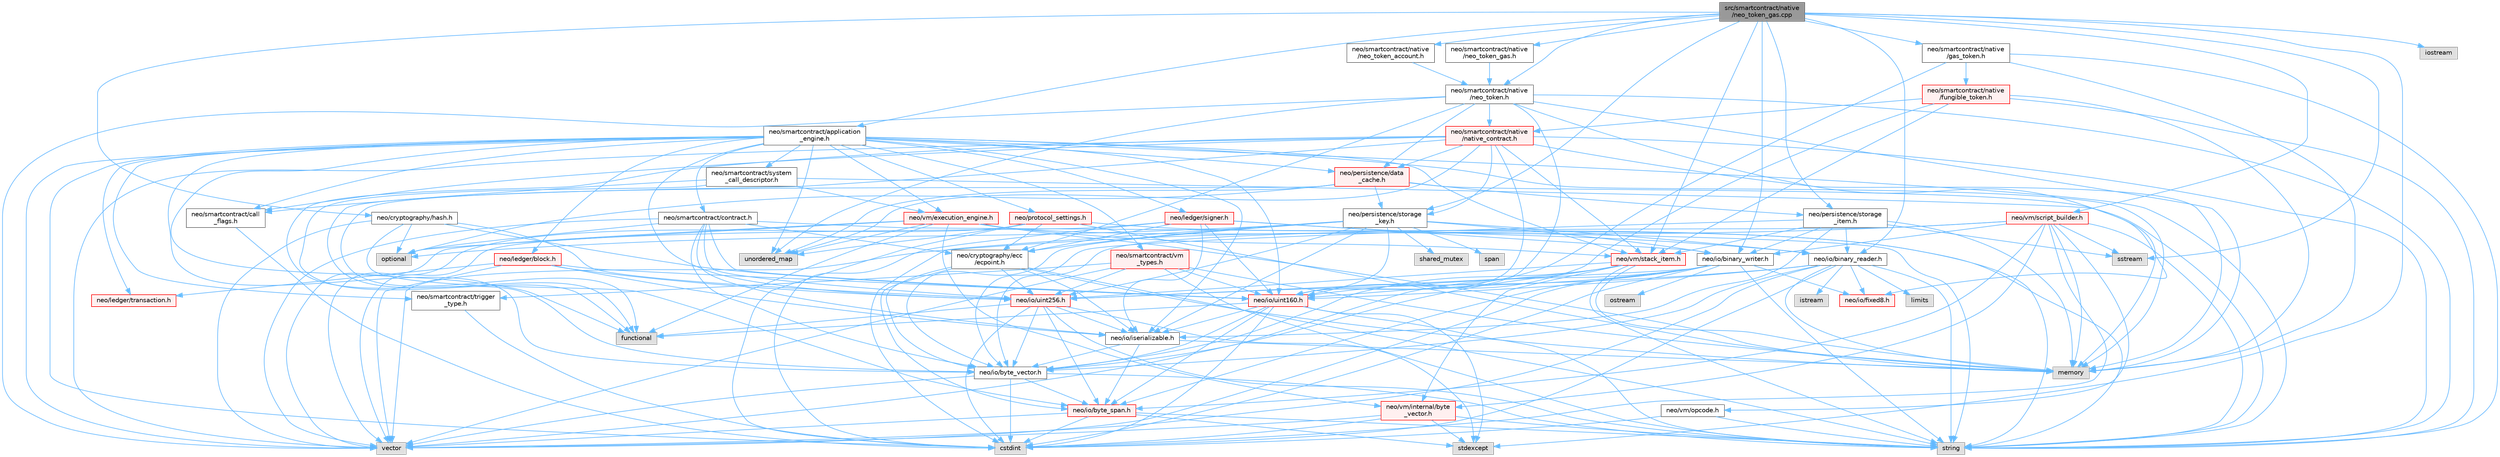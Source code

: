 digraph "src/smartcontract/native/neo_token_gas.cpp"
{
 // LATEX_PDF_SIZE
  bgcolor="transparent";
  edge [fontname=Helvetica,fontsize=10,labelfontname=Helvetica,labelfontsize=10];
  node [fontname=Helvetica,fontsize=10,shape=box,height=0.2,width=0.4];
  Node1 [id="Node000001",label="src/smartcontract/native\l/neo_token_gas.cpp",height=0.2,width=0.4,color="gray40", fillcolor="grey60", style="filled", fontcolor="black",tooltip=" "];
  Node1 -> Node2 [id="edge1_Node000001_Node000002",color="steelblue1",style="solid",tooltip=" "];
  Node2 [id="Node000002",label="neo/cryptography/hash.h",height=0.2,width=0.4,color="grey40", fillcolor="white", style="filled",URL="$hash_8h.html",tooltip=" "];
  Node2 -> Node3 [id="edge2_Node000002_Node000003",color="steelblue1",style="solid",tooltip=" "];
  Node3 [id="Node000003",label="neo/io/byte_span.h",height=0.2,width=0.4,color="red", fillcolor="#FFF0F0", style="filled",URL="$io_2byte__span_8h.html",tooltip=" "];
  Node3 -> Node4 [id="edge3_Node000003_Node000004",color="steelblue1",style="solid",tooltip=" "];
  Node4 [id="Node000004",label="cstdint",height=0.2,width=0.4,color="grey60", fillcolor="#E0E0E0", style="filled",tooltip=" "];
  Node3 -> Node6 [id="edge4_Node000003_Node000006",color="steelblue1",style="solid",tooltip=" "];
  Node6 [id="Node000006",label="stdexcept",height=0.2,width=0.4,color="grey60", fillcolor="#E0E0E0", style="filled",tooltip=" "];
  Node3 -> Node7 [id="edge5_Node000003_Node000007",color="steelblue1",style="solid",tooltip=" "];
  Node7 [id="Node000007",label="string",height=0.2,width=0.4,color="grey60", fillcolor="#E0E0E0", style="filled",tooltip=" "];
  Node3 -> Node8 [id="edge6_Node000003_Node000008",color="steelblue1",style="solid",tooltip=" "];
  Node8 [id="Node000008",label="vector",height=0.2,width=0.4,color="grey60", fillcolor="#E0E0E0", style="filled",tooltip=" "];
  Node2 -> Node9 [id="edge7_Node000002_Node000009",color="steelblue1",style="solid",tooltip=" "];
  Node9 [id="Node000009",label="neo/io/uint160.h",height=0.2,width=0.4,color="red", fillcolor="#FFF0F0", style="filled",URL="$uint160_8h.html",tooltip=" "];
  Node9 -> Node3 [id="edge8_Node000009_Node000003",color="steelblue1",style="solid",tooltip=" "];
  Node9 -> Node10 [id="edge9_Node000009_Node000010",color="steelblue1",style="solid",tooltip=" "];
  Node10 [id="Node000010",label="neo/io/byte_vector.h",height=0.2,width=0.4,color="grey40", fillcolor="white", style="filled",URL="$io_2byte__vector_8h.html",tooltip=" "];
  Node10 -> Node3 [id="edge10_Node000010_Node000003",color="steelblue1",style="solid",tooltip=" "];
  Node10 -> Node4 [id="edge11_Node000010_Node000004",color="steelblue1",style="solid",tooltip=" "];
  Node10 -> Node7 [id="edge12_Node000010_Node000007",color="steelblue1",style="solid",tooltip=" "];
  Node10 -> Node8 [id="edge13_Node000010_Node000008",color="steelblue1",style="solid",tooltip=" "];
  Node9 -> Node11 [id="edge14_Node000009_Node000011",color="steelblue1",style="solid",tooltip=" "];
  Node11 [id="Node000011",label="neo/io/iserializable.h",height=0.2,width=0.4,color="grey40", fillcolor="white", style="filled",URL="$iserializable_8h.html",tooltip=" "];
  Node11 -> Node3 [id="edge15_Node000011_Node000003",color="steelblue1",style="solid",tooltip=" "];
  Node11 -> Node10 [id="edge16_Node000011_Node000010",color="steelblue1",style="solid",tooltip=" "];
  Node11 -> Node12 [id="edge17_Node000011_Node000012",color="steelblue1",style="solid",tooltip=" "];
  Node12 [id="Node000012",label="memory",height=0.2,width=0.4,color="grey60", fillcolor="#E0E0E0", style="filled",tooltip=" "];
  Node9 -> Node4 [id="edge18_Node000009_Node000004",color="steelblue1",style="solid",tooltip=" "];
  Node9 -> Node14 [id="edge19_Node000009_Node000014",color="steelblue1",style="solid",tooltip=" "];
  Node14 [id="Node000014",label="functional",height=0.2,width=0.4,color="grey60", fillcolor="#E0E0E0", style="filled",tooltip=" "];
  Node9 -> Node6 [id="edge20_Node000009_Node000006",color="steelblue1",style="solid",tooltip=" "];
  Node9 -> Node7 [id="edge21_Node000009_Node000007",color="steelblue1",style="solid",tooltip=" "];
  Node2 -> Node15 [id="edge22_Node000002_Node000015",color="steelblue1",style="solid",tooltip=" "];
  Node15 [id="Node000015",label="neo/io/uint256.h",height=0.2,width=0.4,color="red", fillcolor="#FFF0F0", style="filled",URL="$uint256_8h.html",tooltip=" "];
  Node15 -> Node3 [id="edge23_Node000015_Node000003",color="steelblue1",style="solid",tooltip=" "];
  Node15 -> Node10 [id="edge24_Node000015_Node000010",color="steelblue1",style="solid",tooltip=" "];
  Node15 -> Node11 [id="edge25_Node000015_Node000011",color="steelblue1",style="solid",tooltip=" "];
  Node15 -> Node4 [id="edge26_Node000015_Node000004",color="steelblue1",style="solid",tooltip=" "];
  Node15 -> Node14 [id="edge27_Node000015_Node000014",color="steelblue1",style="solid",tooltip=" "];
  Node15 -> Node6 [id="edge28_Node000015_Node000006",color="steelblue1",style="solid",tooltip=" "];
  Node15 -> Node7 [id="edge29_Node000015_Node000007",color="steelblue1",style="solid",tooltip=" "];
  Node2 -> Node17 [id="edge30_Node000002_Node000017",color="steelblue1",style="solid",tooltip=" "];
  Node17 [id="Node000017",label="optional",height=0.2,width=0.4,color="grey60", fillcolor="#E0E0E0", style="filled",tooltip=" "];
  Node2 -> Node8 [id="edge31_Node000002_Node000008",color="steelblue1",style="solid",tooltip=" "];
  Node1 -> Node18 [id="edge32_Node000001_Node000018",color="steelblue1",style="solid",tooltip=" "];
  Node18 [id="Node000018",label="neo/io/binary_reader.h",height=0.2,width=0.4,color="grey40", fillcolor="white", style="filled",URL="$binary__reader_8h.html",tooltip=" "];
  Node18 -> Node10 [id="edge33_Node000018_Node000010",color="steelblue1",style="solid",tooltip=" "];
  Node18 -> Node19 [id="edge34_Node000018_Node000019",color="steelblue1",style="solid",tooltip=" "];
  Node19 [id="Node000019",label="neo/io/fixed8.h",height=0.2,width=0.4,color="red", fillcolor="#FFF0F0", style="filled",URL="$io_2fixed8_8h.html",tooltip=" "];
  Node18 -> Node9 [id="edge35_Node000018_Node000009",color="steelblue1",style="solid",tooltip=" "];
  Node18 -> Node15 [id="edge36_Node000018_Node000015",color="steelblue1",style="solid",tooltip=" "];
  Node18 -> Node4 [id="edge37_Node000018_Node000004",color="steelblue1",style="solid",tooltip=" "];
  Node18 -> Node22 [id="edge38_Node000018_Node000022",color="steelblue1",style="solid",tooltip=" "];
  Node22 [id="Node000022",label="istream",height=0.2,width=0.4,color="grey60", fillcolor="#E0E0E0", style="filled",tooltip=" "];
  Node18 -> Node21 [id="edge39_Node000018_Node000021",color="steelblue1",style="solid",tooltip=" "];
  Node21 [id="Node000021",label="limits",height=0.2,width=0.4,color="grey60", fillcolor="#E0E0E0", style="filled",tooltip=" "];
  Node18 -> Node12 [id="edge40_Node000018_Node000012",color="steelblue1",style="solid",tooltip=" "];
  Node18 -> Node7 [id="edge41_Node000018_Node000007",color="steelblue1",style="solid",tooltip=" "];
  Node18 -> Node8 [id="edge42_Node000018_Node000008",color="steelblue1",style="solid",tooltip=" "];
  Node1 -> Node23 [id="edge43_Node000001_Node000023",color="steelblue1",style="solid",tooltip=" "];
  Node23 [id="Node000023",label="neo/io/binary_writer.h",height=0.2,width=0.4,color="grey40", fillcolor="white", style="filled",URL="$binary__writer_8h.html",tooltip=" "];
  Node23 -> Node3 [id="edge44_Node000023_Node000003",color="steelblue1",style="solid",tooltip=" "];
  Node23 -> Node10 [id="edge45_Node000023_Node000010",color="steelblue1",style="solid",tooltip=" "];
  Node23 -> Node19 [id="edge46_Node000023_Node000019",color="steelblue1",style="solid",tooltip=" "];
  Node23 -> Node9 [id="edge47_Node000023_Node000009",color="steelblue1",style="solid",tooltip=" "];
  Node23 -> Node15 [id="edge48_Node000023_Node000015",color="steelblue1",style="solid",tooltip=" "];
  Node23 -> Node4 [id="edge49_Node000023_Node000004",color="steelblue1",style="solid",tooltip=" "];
  Node23 -> Node24 [id="edge50_Node000023_Node000024",color="steelblue1",style="solid",tooltip=" "];
  Node24 [id="Node000024",label="ostream",height=0.2,width=0.4,color="grey60", fillcolor="#E0E0E0", style="filled",tooltip=" "];
  Node23 -> Node7 [id="edge51_Node000023_Node000007",color="steelblue1",style="solid",tooltip=" "];
  Node23 -> Node8 [id="edge52_Node000023_Node000008",color="steelblue1",style="solid",tooltip=" "];
  Node1 -> Node25 [id="edge53_Node000001_Node000025",color="steelblue1",style="solid",tooltip=" "];
  Node25 [id="Node000025",label="neo/persistence/storage\l_item.h",height=0.2,width=0.4,color="grey40", fillcolor="white", style="filled",URL="$persistence_2storage__item_8h.html",tooltip=" "];
  Node25 -> Node18 [id="edge54_Node000025_Node000018",color="steelblue1",style="solid",tooltip=" "];
  Node25 -> Node23 [id="edge55_Node000025_Node000023",color="steelblue1",style="solid",tooltip=" "];
  Node25 -> Node10 [id="edge56_Node000025_Node000010",color="steelblue1",style="solid",tooltip=" "];
  Node25 -> Node11 [id="edge57_Node000025_Node000011",color="steelblue1",style="solid",tooltip=" "];
  Node25 -> Node26 [id="edge58_Node000025_Node000026",color="steelblue1",style="solid",tooltip=" "];
  Node26 [id="Node000026",label="neo/vm/stack_item.h",height=0.2,width=0.4,color="red", fillcolor="#FFF0F0", style="filled",URL="$stack__item_8h.html",tooltip=" "];
  Node26 -> Node10 [id="edge59_Node000026_Node000010",color="steelblue1",style="solid",tooltip=" "];
  Node26 -> Node9 [id="edge60_Node000026_Node000009",color="steelblue1",style="solid",tooltip=" "];
  Node26 -> Node15 [id="edge61_Node000026_Node000015",color="steelblue1",style="solid",tooltip=" "];
  Node26 -> Node27 [id="edge62_Node000026_Node000027",color="steelblue1",style="solid",tooltip=" "];
  Node27 [id="Node000027",label="neo/vm/internal/byte\l_vector.h",height=0.2,width=0.4,color="red", fillcolor="#FFF0F0", style="filled",URL="$vm_2internal_2byte__vector_8h.html",tooltip=" "];
  Node27 -> Node4 [id="edge63_Node000027_Node000004",color="steelblue1",style="solid",tooltip=" "];
  Node27 -> Node6 [id="edge64_Node000027_Node000006",color="steelblue1",style="solid",tooltip=" "];
  Node27 -> Node7 [id="edge65_Node000027_Node000007",color="steelblue1",style="solid",tooltip=" "];
  Node27 -> Node8 [id="edge66_Node000027_Node000008",color="steelblue1",style="solid",tooltip=" "];
  Node26 -> Node12 [id="edge67_Node000026_Node000012",color="steelblue1",style="solid",tooltip=" "];
  Node26 -> Node7 [id="edge68_Node000026_Node000007",color="steelblue1",style="solid",tooltip=" "];
  Node26 -> Node8 [id="edge69_Node000026_Node000008",color="steelblue1",style="solid",tooltip=" "];
  Node25 -> Node12 [id="edge70_Node000025_Node000012",color="steelblue1",style="solid",tooltip=" "];
  Node25 -> Node31 [id="edge71_Node000025_Node000031",color="steelblue1",style="solid",tooltip=" "];
  Node31 [id="Node000031",label="sstream",height=0.2,width=0.4,color="grey60", fillcolor="#E0E0E0", style="filled",tooltip=" "];
  Node1 -> Node32 [id="edge72_Node000001_Node000032",color="steelblue1",style="solid",tooltip=" "];
  Node32 [id="Node000032",label="neo/persistence/storage\l_key.h",height=0.2,width=0.4,color="grey40", fillcolor="white", style="filled",URL="$persistence_2storage__key_8h.html",tooltip=" "];
  Node32 -> Node33 [id="edge73_Node000032_Node000033",color="steelblue1",style="solid",tooltip=" "];
  Node33 [id="Node000033",label="neo/cryptography/ecc\l/ecpoint.h",height=0.2,width=0.4,color="grey40", fillcolor="white", style="filled",URL="$ecpoint_8h.html",tooltip=" "];
  Node33 -> Node3 [id="edge74_Node000033_Node000003",color="steelblue1",style="solid",tooltip=" "];
  Node33 -> Node10 [id="edge75_Node000033_Node000010",color="steelblue1",style="solid",tooltip=" "];
  Node33 -> Node11 [id="edge76_Node000033_Node000011",color="steelblue1",style="solid",tooltip=" "];
  Node33 -> Node15 [id="edge77_Node000033_Node000015",color="steelblue1",style="solid",tooltip=" "];
  Node33 -> Node12 [id="edge78_Node000033_Node000012",color="steelblue1",style="solid",tooltip=" "];
  Node33 -> Node7 [id="edge79_Node000033_Node000007",color="steelblue1",style="solid",tooltip=" "];
  Node32 -> Node18 [id="edge80_Node000032_Node000018",color="steelblue1",style="solid",tooltip=" "];
  Node32 -> Node23 [id="edge81_Node000032_Node000023",color="steelblue1",style="solid",tooltip=" "];
  Node32 -> Node10 [id="edge82_Node000032_Node000010",color="steelblue1",style="solid",tooltip=" "];
  Node32 -> Node11 [id="edge83_Node000032_Node000011",color="steelblue1",style="solid",tooltip=" "];
  Node32 -> Node9 [id="edge84_Node000032_Node000009",color="steelblue1",style="solid",tooltip=" "];
  Node32 -> Node15 [id="edge85_Node000032_Node000015",color="steelblue1",style="solid",tooltip=" "];
  Node32 -> Node4 [id="edge86_Node000032_Node000004",color="steelblue1",style="solid",tooltip=" "];
  Node32 -> Node17 [id="edge87_Node000032_Node000017",color="steelblue1",style="solid",tooltip=" "];
  Node32 -> Node34 [id="edge88_Node000032_Node000034",color="steelblue1",style="solid",tooltip=" "];
  Node34 [id="Node000034",label="shared_mutex",height=0.2,width=0.4,color="grey60", fillcolor="#E0E0E0", style="filled",tooltip=" "];
  Node32 -> Node35 [id="edge89_Node000032_Node000035",color="steelblue1",style="solid",tooltip=" "];
  Node35 [id="Node000035",label="span",height=0.2,width=0.4,color="grey60", fillcolor="#E0E0E0", style="filled",tooltip=" "];
  Node1 -> Node36 [id="edge90_Node000001_Node000036",color="steelblue1",style="solid",tooltip=" "];
  Node36 [id="Node000036",label="neo/smartcontract/application\l_engine.h",height=0.2,width=0.4,color="grey40", fillcolor="white", style="filled",URL="$application__engine_8h.html",tooltip=" "];
  Node36 -> Node10 [id="edge91_Node000036_Node000010",color="steelblue1",style="solid",tooltip=" "];
  Node36 -> Node11 [id="edge92_Node000036_Node000011",color="steelblue1",style="solid",tooltip=" "];
  Node36 -> Node9 [id="edge93_Node000036_Node000009",color="steelblue1",style="solid",tooltip=" "];
  Node36 -> Node15 [id="edge94_Node000036_Node000015",color="steelblue1",style="solid",tooltip=" "];
  Node36 -> Node37 [id="edge95_Node000036_Node000037",color="steelblue1",style="solid",tooltip=" "];
  Node37 [id="Node000037",label="neo/ledger/block.h",height=0.2,width=0.4,color="red", fillcolor="#FFF0F0", style="filled",URL="$ledger_2block_8h.html",tooltip=" "];
  Node37 -> Node11 [id="edge96_Node000037_Node000011",color="steelblue1",style="solid",tooltip=" "];
  Node37 -> Node9 [id="edge97_Node000037_Node000009",color="steelblue1",style="solid",tooltip=" "];
  Node37 -> Node15 [id="edge98_Node000037_Node000015",color="steelblue1",style="solid",tooltip=" "];
  Node37 -> Node63 [id="edge99_Node000037_Node000063",color="steelblue1",style="solid",tooltip=" "];
  Node63 [id="Node000063",label="neo/ledger/transaction.h",height=0.2,width=0.4,color="red", fillcolor="#FFF0F0", style="filled",URL="$ledger_2transaction_8h.html",tooltip=" "];
  Node37 -> Node8 [id="edge100_Node000037_Node000008",color="steelblue1",style="solid",tooltip=" "];
  Node36 -> Node67 [id="edge101_Node000036_Node000067",color="steelblue1",style="solid",tooltip=" "];
  Node67 [id="Node000067",label="neo/ledger/signer.h",height=0.2,width=0.4,color="red", fillcolor="#FFF0F0", style="filled",URL="$signer_8h.html",tooltip=" "];
  Node67 -> Node33 [id="edge102_Node000067_Node000033",color="steelblue1",style="solid",tooltip=" "];
  Node67 -> Node18 [id="edge103_Node000067_Node000018",color="steelblue1",style="solid",tooltip=" "];
  Node67 -> Node23 [id="edge104_Node000067_Node000023",color="steelblue1",style="solid",tooltip=" "];
  Node67 -> Node11 [id="edge105_Node000067_Node000011",color="steelblue1",style="solid",tooltip=" "];
  Node67 -> Node9 [id="edge106_Node000067_Node000009",color="steelblue1",style="solid",tooltip=" "];
  Node67 -> Node4 [id="edge107_Node000067_Node000004",color="steelblue1",style="solid",tooltip=" "];
  Node67 -> Node8 [id="edge108_Node000067_Node000008",color="steelblue1",style="solid",tooltip=" "];
  Node36 -> Node63 [id="edge109_Node000036_Node000063",color="steelblue1",style="solid",tooltip=" "];
  Node36 -> Node77 [id="edge110_Node000036_Node000077",color="steelblue1",style="solid",tooltip=" "];
  Node77 [id="Node000077",label="neo/persistence/data\l_cache.h",height=0.2,width=0.4,color="red", fillcolor="#FFF0F0", style="filled",URL="$data__cache_8h.html",tooltip=" "];
  Node77 -> Node25 [id="edge111_Node000077_Node000025",color="steelblue1",style="solid",tooltip=" "];
  Node77 -> Node32 [id="edge112_Node000077_Node000032",color="steelblue1",style="solid",tooltip=" "];
  Node77 -> Node14 [id="edge113_Node000077_Node000014",color="steelblue1",style="solid",tooltip=" "];
  Node77 -> Node12 [id="edge114_Node000077_Node000012",color="steelblue1",style="solid",tooltip=" "];
  Node77 -> Node17 [id="edge115_Node000077_Node000017",color="steelblue1",style="solid",tooltip=" "];
  Node77 -> Node49 [id="edge116_Node000077_Node000049",color="steelblue1",style="solid",tooltip=" "];
  Node49 [id="Node000049",label="unordered_map",height=0.2,width=0.4,color="grey60", fillcolor="#E0E0E0", style="filled",tooltip=" "];
  Node36 -> Node80 [id="edge117_Node000036_Node000080",color="steelblue1",style="solid",tooltip=" "];
  Node80 [id="Node000080",label="neo/protocol_settings.h",height=0.2,width=0.4,color="red", fillcolor="#FFF0F0", style="filled",URL="$protocol__settings_8h.html",tooltip=" "];
  Node80 -> Node33 [id="edge118_Node000080_Node000033",color="steelblue1",style="solid",tooltip=" "];
  Node80 -> Node4 [id="edge119_Node000080_Node000004",color="steelblue1",style="solid",tooltip=" "];
  Node80 -> Node12 [id="edge120_Node000080_Node000012",color="steelblue1",style="solid",tooltip=" "];
  Node80 -> Node7 [id="edge121_Node000080_Node000007",color="steelblue1",style="solid",tooltip=" "];
  Node80 -> Node49 [id="edge122_Node000080_Node000049",color="steelblue1",style="solid",tooltip=" "];
  Node80 -> Node8 [id="edge123_Node000080_Node000008",color="steelblue1",style="solid",tooltip=" "];
  Node36 -> Node82 [id="edge124_Node000036_Node000082",color="steelblue1",style="solid",tooltip=" "];
  Node82 [id="Node000082",label="neo/smartcontract/call\l_flags.h",height=0.2,width=0.4,color="grey40", fillcolor="white", style="filled",URL="$call__flags_8h.html",tooltip=" "];
  Node82 -> Node4 [id="edge125_Node000082_Node000004",color="steelblue1",style="solid",tooltip=" "];
  Node36 -> Node83 [id="edge126_Node000036_Node000083",color="steelblue1",style="solid",tooltip=" "];
  Node83 [id="Node000083",label="neo/smartcontract/contract.h",height=0.2,width=0.4,color="grey40", fillcolor="white", style="filled",URL="$contract_8h.html",tooltip=" "];
  Node83 -> Node33 [id="edge127_Node000083_Node000033",color="steelblue1",style="solid",tooltip=" "];
  Node83 -> Node10 [id="edge128_Node000083_Node000010",color="steelblue1",style="solid",tooltip=" "];
  Node83 -> Node11 [id="edge129_Node000083_Node000011",color="steelblue1",style="solid",tooltip=" "];
  Node83 -> Node9 [id="edge130_Node000083_Node000009",color="steelblue1",style="solid",tooltip=" "];
  Node83 -> Node15 [id="edge131_Node000083_Node000015",color="steelblue1",style="solid",tooltip=" "];
  Node83 -> Node17 [id="edge132_Node000083_Node000017",color="steelblue1",style="solid",tooltip=" "];
  Node83 -> Node7 [id="edge133_Node000083_Node000007",color="steelblue1",style="solid",tooltip=" "];
  Node83 -> Node8 [id="edge134_Node000083_Node000008",color="steelblue1",style="solid",tooltip=" "];
  Node36 -> Node84 [id="edge135_Node000036_Node000084",color="steelblue1",style="solid",tooltip=" "];
  Node84 [id="Node000084",label="neo/smartcontract/system\l_call_descriptor.h",height=0.2,width=0.4,color="grey40", fillcolor="white", style="filled",URL="$system__call__descriptor_8h.html",tooltip=" "];
  Node84 -> Node82 [id="edge136_Node000084_Node000082",color="steelblue1",style="solid",tooltip=" "];
  Node84 -> Node85 [id="edge137_Node000084_Node000085",color="steelblue1",style="solid",tooltip=" "];
  Node85 [id="Node000085",label="neo/vm/execution_engine.h",height=0.2,width=0.4,color="red", fillcolor="#FFF0F0", style="filled",URL="$execution__engine_8h.html",tooltip=" "];
  Node85 -> Node27 [id="edge138_Node000085_Node000027",color="steelblue1",style="solid",tooltip=" "];
  Node85 -> Node26 [id="edge139_Node000085_Node000026",color="steelblue1",style="solid",tooltip=" "];
  Node85 -> Node14 [id="edge140_Node000085_Node000014",color="steelblue1",style="solid",tooltip=" "];
  Node85 -> Node12 [id="edge141_Node000085_Node000012",color="steelblue1",style="solid",tooltip=" "];
  Node85 -> Node17 [id="edge142_Node000085_Node000017",color="steelblue1",style="solid",tooltip=" "];
  Node85 -> Node7 [id="edge143_Node000085_Node000007",color="steelblue1",style="solid",tooltip=" "];
  Node85 -> Node49 [id="edge144_Node000085_Node000049",color="steelblue1",style="solid",tooltip=" "];
  Node85 -> Node8 [id="edge145_Node000085_Node000008",color="steelblue1",style="solid",tooltip=" "];
  Node84 -> Node14 [id="edge146_Node000084_Node000014",color="steelblue1",style="solid",tooltip=" "];
  Node84 -> Node7 [id="edge147_Node000084_Node000007",color="steelblue1",style="solid",tooltip=" "];
  Node36 -> Node99 [id="edge148_Node000036_Node000099",color="steelblue1",style="solid",tooltip=" "];
  Node99 [id="Node000099",label="neo/smartcontract/trigger\l_type.h",height=0.2,width=0.4,color="grey40", fillcolor="white", style="filled",URL="$trigger__type_8h.html",tooltip=" "];
  Node99 -> Node4 [id="edge149_Node000099_Node000004",color="steelblue1",style="solid",tooltip=" "];
  Node36 -> Node100 [id="edge150_Node000036_Node000100",color="steelblue1",style="solid",tooltip=" "];
  Node100 [id="Node000100",label="neo/smartcontract/vm\l_types.h",height=0.2,width=0.4,color="red", fillcolor="#FFF0F0", style="filled",URL="$vm__types_8h.html",tooltip=" "];
  Node100 -> Node9 [id="edge151_Node000100_Node000009",color="steelblue1",style="solid",tooltip=" "];
  Node100 -> Node15 [id="edge152_Node000100_Node000015",color="steelblue1",style="solid",tooltip=" "];
  Node100 -> Node99 [id="edge153_Node000100_Node000099",color="steelblue1",style="solid",tooltip=" "];
  Node100 -> Node12 [id="edge154_Node000100_Node000012",color="steelblue1",style="solid",tooltip=" "];
  Node100 -> Node7 [id="edge155_Node000100_Node000007",color="steelblue1",style="solid",tooltip=" "];
  Node100 -> Node8 [id="edge156_Node000100_Node000008",color="steelblue1",style="solid",tooltip=" "];
  Node36 -> Node85 [id="edge157_Node000036_Node000085",color="steelblue1",style="solid",tooltip=" "];
  Node36 -> Node26 [id="edge158_Node000036_Node000026",color="steelblue1",style="solid",tooltip=" "];
  Node36 -> Node4 [id="edge159_Node000036_Node000004",color="steelblue1",style="solid",tooltip=" "];
  Node36 -> Node14 [id="edge160_Node000036_Node000014",color="steelblue1",style="solid",tooltip=" "];
  Node36 -> Node12 [id="edge161_Node000036_Node000012",color="steelblue1",style="solid",tooltip=" "];
  Node36 -> Node7 [id="edge162_Node000036_Node000007",color="steelblue1",style="solid",tooltip=" "];
  Node36 -> Node49 [id="edge163_Node000036_Node000049",color="steelblue1",style="solid",tooltip=" "];
  Node36 -> Node8 [id="edge164_Node000036_Node000008",color="steelblue1",style="solid",tooltip=" "];
  Node1 -> Node101 [id="edge165_Node000001_Node000101",color="steelblue1",style="solid",tooltip=" "];
  Node101 [id="Node000101",label="neo/smartcontract/native\l/gas_token.h",height=0.2,width=0.4,color="grey40", fillcolor="white", style="filled",URL="$gas__token_8h.html",tooltip=" "];
  Node101 -> Node9 [id="edge166_Node000101_Node000009",color="steelblue1",style="solid",tooltip=" "];
  Node101 -> Node102 [id="edge167_Node000101_Node000102",color="steelblue1",style="solid",tooltip=" "];
  Node102 [id="Node000102",label="neo/smartcontract/native\l/fungible_token.h",height=0.2,width=0.4,color="red", fillcolor="#FFF0F0", style="filled",URL="$fungible__token_8h.html",tooltip=" "];
  Node102 -> Node9 [id="edge168_Node000102_Node000009",color="steelblue1",style="solid",tooltip=" "];
  Node102 -> Node103 [id="edge169_Node000102_Node000103",color="steelblue1",style="solid",tooltip=" "];
  Node103 [id="Node000103",label="neo/smartcontract/native\l/native_contract.h",height=0.2,width=0.4,color="red", fillcolor="#FFF0F0", style="filled",URL="$native_2native__contract_8h.html",tooltip=" "];
  Node103 -> Node10 [id="edge170_Node000103_Node000010",color="steelblue1",style="solid",tooltip=" "];
  Node103 -> Node9 [id="edge171_Node000103_Node000009",color="steelblue1",style="solid",tooltip=" "];
  Node103 -> Node77 [id="edge172_Node000103_Node000077",color="steelblue1",style="solid",tooltip=" "];
  Node103 -> Node32 [id="edge173_Node000103_Node000032",color="steelblue1",style="solid",tooltip=" "];
  Node103 -> Node82 [id="edge174_Node000103_Node000082",color="steelblue1",style="solid",tooltip=" "];
  Node103 -> Node26 [id="edge175_Node000103_Node000026",color="steelblue1",style="solid",tooltip=" "];
  Node103 -> Node14 [id="edge176_Node000103_Node000014",color="steelblue1",style="solid",tooltip=" "];
  Node103 -> Node12 [id="edge177_Node000103_Node000012",color="steelblue1",style="solid",tooltip=" "];
  Node103 -> Node7 [id="edge178_Node000103_Node000007",color="steelblue1",style="solid",tooltip=" "];
  Node103 -> Node49 [id="edge179_Node000103_Node000049",color="steelblue1",style="solid",tooltip=" "];
  Node103 -> Node8 [id="edge180_Node000103_Node000008",color="steelblue1",style="solid",tooltip=" "];
  Node102 -> Node26 [id="edge181_Node000102_Node000026",color="steelblue1",style="solid",tooltip=" "];
  Node102 -> Node12 [id="edge182_Node000102_Node000012",color="steelblue1",style="solid",tooltip=" "];
  Node102 -> Node7 [id="edge183_Node000102_Node000007",color="steelblue1",style="solid",tooltip=" "];
  Node101 -> Node12 [id="edge184_Node000101_Node000012",color="steelblue1",style="solid",tooltip=" "];
  Node101 -> Node7 [id="edge185_Node000101_Node000007",color="steelblue1",style="solid",tooltip=" "];
  Node1 -> Node104 [id="edge186_Node000001_Node000104",color="steelblue1",style="solid",tooltip=" "];
  Node104 [id="Node000104",label="neo/smartcontract/native\l/neo_token.h",height=0.2,width=0.4,color="grey40", fillcolor="white", style="filled",URL="$neo__token_8h.html",tooltip=" "];
  Node104 -> Node33 [id="edge187_Node000104_Node000033",color="steelblue1",style="solid",tooltip=" "];
  Node104 -> Node19 [id="edge188_Node000104_Node000019",color="steelblue1",style="solid",tooltip=" "];
  Node104 -> Node9 [id="edge189_Node000104_Node000009",color="steelblue1",style="solid",tooltip=" "];
  Node104 -> Node77 [id="edge190_Node000104_Node000077",color="steelblue1",style="solid",tooltip=" "];
  Node104 -> Node103 [id="edge191_Node000104_Node000103",color="steelblue1",style="solid",tooltip=" "];
  Node104 -> Node12 [id="edge192_Node000104_Node000012",color="steelblue1",style="solid",tooltip=" "];
  Node104 -> Node7 [id="edge193_Node000104_Node000007",color="steelblue1",style="solid",tooltip=" "];
  Node104 -> Node49 [id="edge194_Node000104_Node000049",color="steelblue1",style="solid",tooltip=" "];
  Node104 -> Node8 [id="edge195_Node000104_Node000008",color="steelblue1",style="solid",tooltip=" "];
  Node1 -> Node105 [id="edge196_Node000001_Node000105",color="steelblue1",style="solid",tooltip=" "];
  Node105 [id="Node000105",label="neo/smartcontract/native\l/neo_token_account.h",height=0.2,width=0.4,color="grey40", fillcolor="white", style="filled",URL="$neo__token__account_8h.html",tooltip=" "];
  Node105 -> Node104 [id="edge197_Node000105_Node000104",color="steelblue1",style="solid",tooltip=" "];
  Node1 -> Node106 [id="edge198_Node000001_Node000106",color="steelblue1",style="solid",tooltip=" "];
  Node106 [id="Node000106",label="neo/smartcontract/native\l/neo_token_gas.h",height=0.2,width=0.4,color="grey40", fillcolor="white", style="filled",URL="$neo__token__gas_8h.html",tooltip=" "];
  Node106 -> Node104 [id="edge199_Node000106_Node000104",color="steelblue1",style="solid",tooltip=" "];
  Node1 -> Node107 [id="edge200_Node000001_Node000107",color="steelblue1",style="solid",tooltip=" "];
  Node107 [id="Node000107",label="neo/vm/script_builder.h",height=0.2,width=0.4,color="red", fillcolor="#FFF0F0", style="filled",URL="$script__builder_8h.html",tooltip=" "];
  Node107 -> Node23 [id="edge201_Node000107_Node000023",color="steelblue1",style="solid",tooltip=" "];
  Node107 -> Node3 [id="edge202_Node000107_Node000003",color="steelblue1",style="solid",tooltip=" "];
  Node107 -> Node10 [id="edge203_Node000107_Node000010",color="steelblue1",style="solid",tooltip=" "];
  Node107 -> Node27 [id="edge204_Node000107_Node000027",color="steelblue1",style="solid",tooltip=" "];
  Node107 -> Node90 [id="edge205_Node000107_Node000090",color="steelblue1",style="solid",tooltip=" "];
  Node90 [id="Node000090",label="neo/vm/opcode.h",height=0.2,width=0.4,color="grey40", fillcolor="white", style="filled",URL="$opcode_8h.html",tooltip=" "];
  Node90 -> Node4 [id="edge206_Node000090_Node000004",color="steelblue1",style="solid",tooltip=" "];
  Node90 -> Node7 [id="edge207_Node000090_Node000007",color="steelblue1",style="solid",tooltip=" "];
  Node107 -> Node4 [id="edge208_Node000107_Node000004",color="steelblue1",style="solid",tooltip=" "];
  Node107 -> Node12 [id="edge209_Node000107_Node000012",color="steelblue1",style="solid",tooltip=" "];
  Node107 -> Node31 [id="edge210_Node000107_Node000031",color="steelblue1",style="solid",tooltip=" "];
  Node107 -> Node7 [id="edge211_Node000107_Node000007",color="steelblue1",style="solid",tooltip=" "];
  Node107 -> Node8 [id="edge212_Node000107_Node000008",color="steelblue1",style="solid",tooltip=" "];
  Node1 -> Node26 [id="edge213_Node000001_Node000026",color="steelblue1",style="solid",tooltip=" "];
  Node1 -> Node108 [id="edge214_Node000001_Node000108",color="steelblue1",style="solid",tooltip=" "];
  Node108 [id="Node000108",label="iostream",height=0.2,width=0.4,color="grey60", fillcolor="#E0E0E0", style="filled",tooltip=" "];
  Node1 -> Node31 [id="edge215_Node000001_Node000031",color="steelblue1",style="solid",tooltip=" "];
  Node1 -> Node6 [id="edge216_Node000001_Node000006",color="steelblue1",style="solid",tooltip=" "];
}
